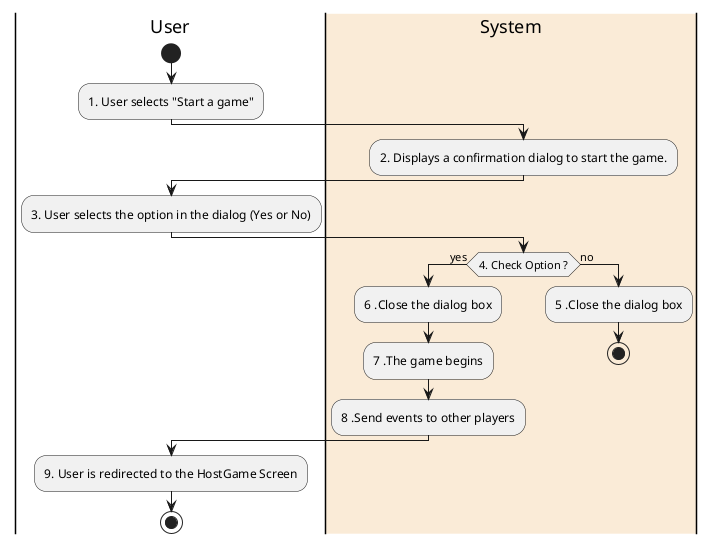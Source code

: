 @startuml
|User|
start
:1. User selects "Start a game";
|#AntiqueWhite|System|
:2. Displays a confirmation dialog to start the game.;
|User|
:3. User selects the option in the dialog (Yes or No);
|#AntiqueWhite|System|
if (4. Check Option ?) then (yes)
  :6 .Close the dialog box;
  :7 .The game begins;
  :8 .Send events to other players;
else (no)
|#AntiqueWhite|System|
  :5 .Close the dialog box;
  stop
endif
|User|
:9. User is redirected to the HostGame Screen;
|User|
stop
@enduml